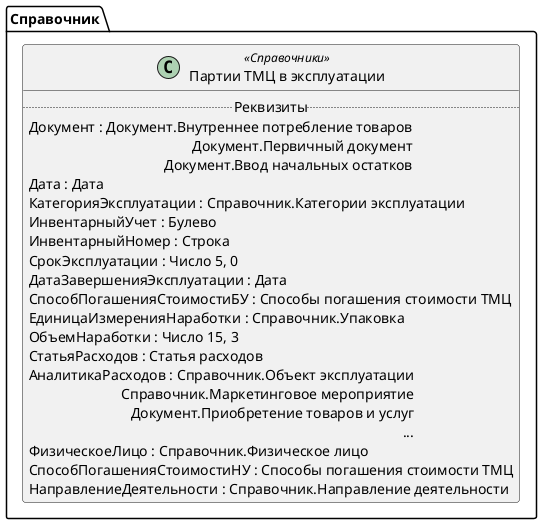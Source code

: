 ﻿@startuml ПартииТМЦВЭксплуатации
'!include templates.wsd
'..\include templates.wsd
class Справочник.ПартииТМЦВЭксплуатации as "Партии ТМЦ в эксплуатации" <<Справочники>>
{
..Реквизиты..
Документ : Документ.Внутреннее потребление товаров\rДокумент.Первичный документ\rДокумент.Ввод начальных остатков
Дата : Дата
КатегорияЭксплуатации : Справочник.Категории эксплуатации
ИнвентарныйУчет : Булево
ИнвентарныйНомер : Строка
СрокЭксплуатации : Число 5, 0
ДатаЗавершенияЭксплуатации : Дата
СпособПогашенияСтоимостиБУ : Способы погашения стоимости ТМЦ
ЕдиницаИзмеренияНаработки : Справочник.Упаковка
ОбъемНаработки : Число 15, 3
СтатьяРасходов : Статья расходов
АналитикаРасходов : Справочник.Объект эксплуатации\rСправочник.Маркетинговое мероприятие\rДокумент.Приобретение товаров и услуг\r...
ФизическоеЛицо : Справочник.Физическое лицо
СпособПогашенияСтоимостиНУ : Способы погашения стоимости ТМЦ
НаправлениеДеятельности : Справочник.Направление деятельности
}
@enduml

